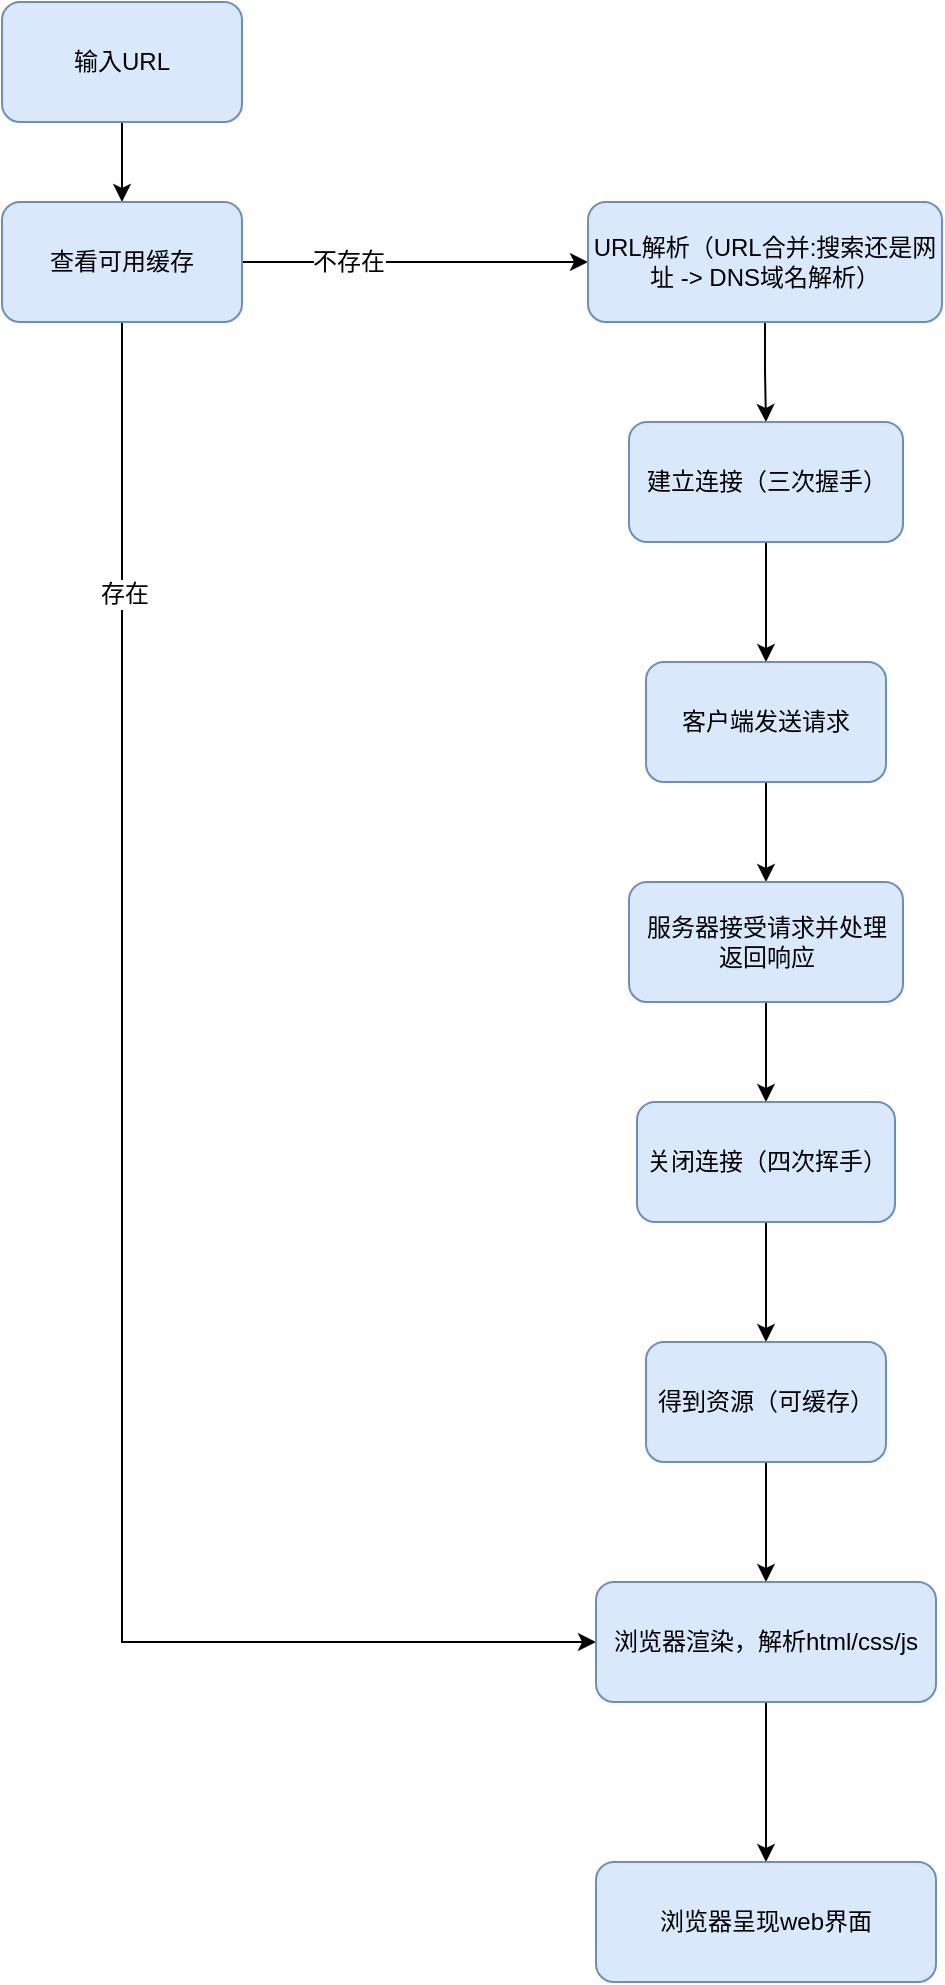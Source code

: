 <mxfile version="12.2.4" pages="1"><diagram id="eweVu2gGt0iEw7hSqwUX" name="Page-1"><mxGraphModel dx="870" dy="757" grid="1" gridSize="10" guides="1" tooltips="1" connect="1" arrows="1" fold="1" page="1" pageScale="1" pageWidth="827" pageHeight="1169" math="0" shadow="0"><root><mxCell id="0"/><mxCell id="1" parent="0"/><mxCell id="4" value="" style="edgeStyle=orthogonalEdgeStyle;rounded=0;orthogonalLoop=1;jettySize=auto;html=1;" parent="1" source="2" target="3" edge="1"><mxGeometry relative="1" as="geometry"/></mxCell><mxCell id="2" value="输入URL" style="rounded=1;whiteSpace=wrap;html=1;fillColor=#dae8fc;strokeColor=#6c8ebf;" parent="1" vertex="1"><mxGeometry x="60" y="20" width="120" height="60" as="geometry"/></mxCell><mxCell id="6" value="" style="edgeStyle=orthogonalEdgeStyle;rounded=0;orthogonalLoop=1;jettySize=auto;html=1;" parent="1" source="3" target="5" edge="1"><mxGeometry relative="1" as="geometry"/></mxCell><mxCell id="19" value="不存在" style="text;html=1;resizable=0;points=[];align=center;verticalAlign=middle;labelBackgroundColor=#ffffff;" parent="6" vertex="1" connectable="0"><mxGeometry x="-0.392" relative="1" as="geometry"><mxPoint as="offset"/></mxGeometry></mxCell><mxCell id="22" style="edgeStyle=orthogonalEdgeStyle;rounded=0;orthogonalLoop=1;jettySize=auto;html=1;exitX=0.25;exitY=1;exitDx=0;exitDy=0;entryX=0;entryY=0.5;entryDx=0;entryDy=0;" parent="1" source="3" target="20" edge="1"><mxGeometry relative="1" as="geometry"><Array as="points"><mxPoint x="120" y="180"/><mxPoint x="120" y="840"/></Array></mxGeometry></mxCell><mxCell id="23" value="存在" style="text;html=1;resizable=0;points=[];align=center;verticalAlign=middle;labelBackgroundColor=#ffffff;" parent="22" vertex="1" connectable="0"><mxGeometry x="-0.643" y="1" relative="1" as="geometry"><mxPoint as="offset"/></mxGeometry></mxCell><mxCell id="3" value="查看可用缓存" style="rounded=1;whiteSpace=wrap;html=1;fillColor=#dae8fc;strokeColor=#6c8ebf;" parent="1" vertex="1"><mxGeometry x="60" y="120" width="120" height="60" as="geometry"/></mxCell><mxCell id="8" value="" style="edgeStyle=orthogonalEdgeStyle;rounded=0;orthogonalLoop=1;jettySize=auto;html=1;" parent="1" source="5" target="7" edge="1"><mxGeometry relative="1" as="geometry"/></mxCell><mxCell id="5" value="URL解析（URL合并:搜索还是网址 -&amp;gt; DNS域名解析）" style="rounded=1;whiteSpace=wrap;html=1;fillColor=#dae8fc;strokeColor=#6c8ebf;" parent="1" vertex="1"><mxGeometry x="353" y="120" width="177" height="60" as="geometry"/></mxCell><mxCell id="10" value="" style="edgeStyle=orthogonalEdgeStyle;rounded=0;orthogonalLoop=1;jettySize=auto;html=1;" parent="1" source="7" target="9" edge="1"><mxGeometry relative="1" as="geometry"/></mxCell><mxCell id="7" value="建立连接（三次握手）" style="rounded=1;whiteSpace=wrap;html=1;fillColor=#dae8fc;strokeColor=#6c8ebf;" parent="1" vertex="1"><mxGeometry x="373.5" y="230" width="137" height="60" as="geometry"/></mxCell><mxCell id="12" value="" style="edgeStyle=orthogonalEdgeStyle;rounded=0;orthogonalLoop=1;jettySize=auto;html=1;" parent="1" source="9" target="11" edge="1"><mxGeometry relative="1" as="geometry"/></mxCell><mxCell id="9" value="客户端发送请求" style="rounded=1;whiteSpace=wrap;html=1;fillColor=#dae8fc;strokeColor=#6c8ebf;" parent="1" vertex="1"><mxGeometry x="382" y="350" width="120" height="60" as="geometry"/></mxCell><mxCell id="14" value="" style="edgeStyle=orthogonalEdgeStyle;rounded=0;orthogonalLoop=1;jettySize=auto;html=1;" parent="1" source="11" target="13" edge="1"><mxGeometry relative="1" as="geometry"/></mxCell><mxCell id="11" value="服务器接受请求并处理&lt;br&gt;返回响应" style="rounded=1;whiteSpace=wrap;html=1;fillColor=#dae8fc;strokeColor=#6c8ebf;" parent="1" vertex="1"><mxGeometry x="373.5" y="460" width="137" height="60" as="geometry"/></mxCell><mxCell id="16" value="" style="edgeStyle=orthogonalEdgeStyle;rounded=0;orthogonalLoop=1;jettySize=auto;html=1;exitX=0.5;exitY=1;exitDx=0;exitDy=0;" parent="1" source="13" target="15" edge="1"><mxGeometry relative="1" as="geometry"/></mxCell><mxCell id="13" value="关闭连接（四次挥手）" style="rounded=1;whiteSpace=wrap;html=1;fillColor=#dae8fc;strokeColor=#6c8ebf;" parent="1" vertex="1"><mxGeometry x="377.5" y="570" width="129" height="60" as="geometry"/></mxCell><mxCell id="21" value="" style="edgeStyle=orthogonalEdgeStyle;rounded=0;orthogonalLoop=1;jettySize=auto;html=1;" parent="1" source="15" target="20" edge="1"><mxGeometry relative="1" as="geometry"/></mxCell><mxCell id="15" value="得到资源（可缓存）" style="rounded=1;whiteSpace=wrap;html=1;fillColor=#dae8fc;strokeColor=#6c8ebf;" parent="1" vertex="1"><mxGeometry x="382" y="690" width="120" height="60" as="geometry"/></mxCell><mxCell id="25" value="" style="edgeStyle=orthogonalEdgeStyle;rounded=0;orthogonalLoop=1;jettySize=auto;html=1;" parent="1" source="20" target="24" edge="1"><mxGeometry relative="1" as="geometry"/></mxCell><mxCell id="20" value="浏览器渲染，解析html/css/js" style="rounded=1;whiteSpace=wrap;html=1;fillColor=#dae8fc;strokeColor=#6c8ebf;" parent="1" vertex="1"><mxGeometry x="357" y="810" width="170" height="60" as="geometry"/></mxCell><mxCell id="24" value="浏览器呈现web界面" style="rounded=1;whiteSpace=wrap;html=1;fillColor=#dae8fc;strokeColor=#6c8ebf;" parent="1" vertex="1"><mxGeometry x="357" y="950" width="170" height="60" as="geometry"/></mxCell></root></mxGraphModel></diagram></mxfile>
